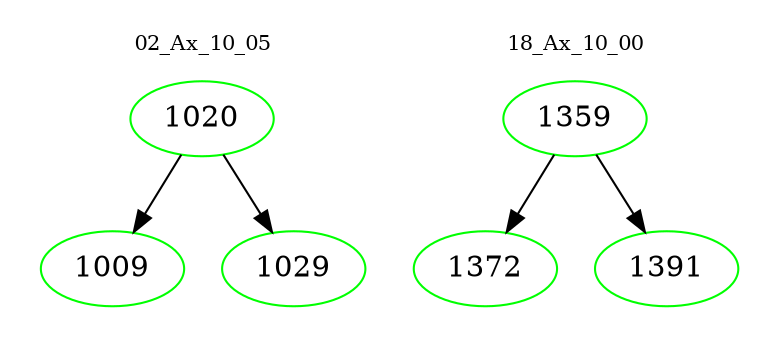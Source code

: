 digraph{
subgraph cluster_0 {
color = white
label = "02_Ax_10_05";
fontsize=10;
T0_1020 [label="1020", color="green"]
T0_1020 -> T0_1009 [color="black"]
T0_1009 [label="1009", color="green"]
T0_1020 -> T0_1029 [color="black"]
T0_1029 [label="1029", color="green"]
}
subgraph cluster_1 {
color = white
label = "18_Ax_10_00";
fontsize=10;
T1_1359 [label="1359", color="green"]
T1_1359 -> T1_1372 [color="black"]
T1_1372 [label="1372", color="green"]
T1_1359 -> T1_1391 [color="black"]
T1_1391 [label="1391", color="green"]
}
}
